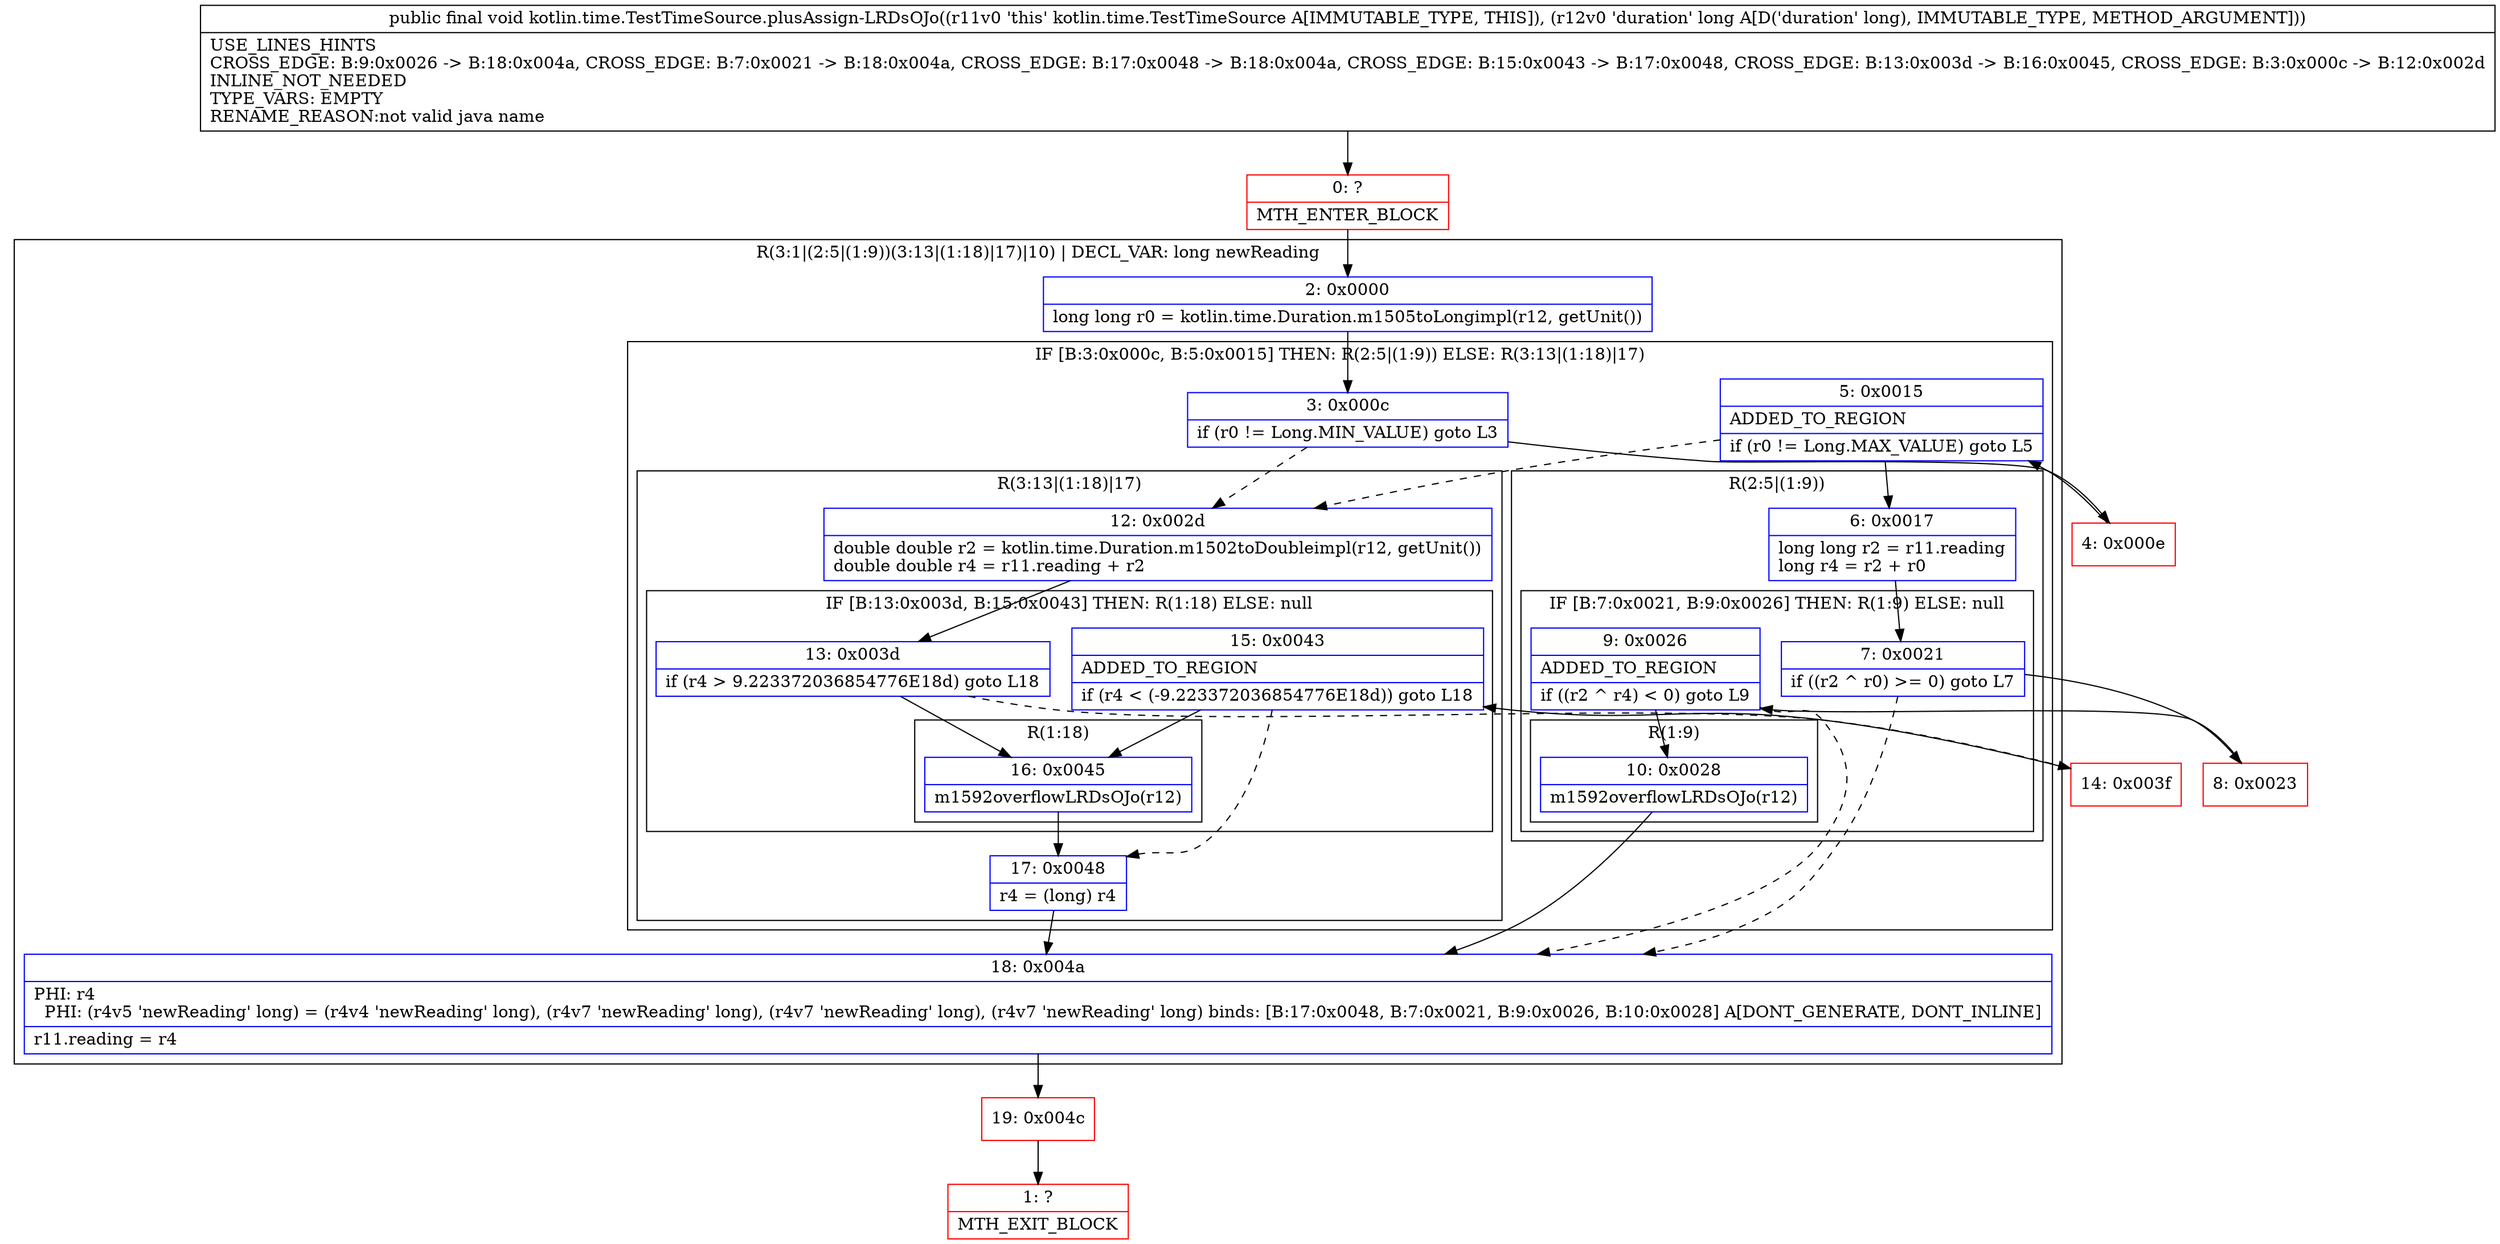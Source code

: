 digraph "CFG forkotlin.time.TestTimeSource.plusAssign\-LRDsOJo(J)V" {
subgraph cluster_Region_41217019 {
label = "R(3:1|(2:5|(1:9))(3:13|(1:18)|17)|10) | DECL_VAR: long newReading\l";
node [shape=record,color=blue];
Node_2 [shape=record,label="{2\:\ 0x0000|long long r0 = kotlin.time.Duration.m1505toLongimpl(r12, getUnit())\l}"];
subgraph cluster_IfRegion_1094722822 {
label = "IF [B:3:0x000c, B:5:0x0015] THEN: R(2:5|(1:9)) ELSE: R(3:13|(1:18)|17)";
node [shape=record,color=blue];
Node_3 [shape=record,label="{3\:\ 0x000c|if (r0 != Long.MIN_VALUE) goto L3\l}"];
Node_5 [shape=record,label="{5\:\ 0x0015|ADDED_TO_REGION\l|if (r0 != Long.MAX_VALUE) goto L5\l}"];
subgraph cluster_Region_653592748 {
label = "R(2:5|(1:9))";
node [shape=record,color=blue];
Node_6 [shape=record,label="{6\:\ 0x0017|long long r2 = r11.reading\llong r4 = r2 + r0\l}"];
subgraph cluster_IfRegion_1450441590 {
label = "IF [B:7:0x0021, B:9:0x0026] THEN: R(1:9) ELSE: null";
node [shape=record,color=blue];
Node_7 [shape=record,label="{7\:\ 0x0021|if ((r2 ^ r0) \>= 0) goto L7\l}"];
Node_9 [shape=record,label="{9\:\ 0x0026|ADDED_TO_REGION\l|if ((r2 ^ r4) \< 0) goto L9\l}"];
subgraph cluster_Region_1755341226 {
label = "R(1:9)";
node [shape=record,color=blue];
Node_10 [shape=record,label="{10\:\ 0x0028|m1592overflowLRDsOJo(r12)\l}"];
}
}
}
subgraph cluster_Region_1946020208 {
label = "R(3:13|(1:18)|17)";
node [shape=record,color=blue];
Node_12 [shape=record,label="{12\:\ 0x002d|double double r2 = kotlin.time.Duration.m1502toDoubleimpl(r12, getUnit())\ldouble double r4 = r11.reading + r2\l}"];
subgraph cluster_IfRegion_869632540 {
label = "IF [B:13:0x003d, B:15:0x0043] THEN: R(1:18) ELSE: null";
node [shape=record,color=blue];
Node_13 [shape=record,label="{13\:\ 0x003d|if (r4 \> 9.223372036854776E18d) goto L18\l}"];
Node_15 [shape=record,label="{15\:\ 0x0043|ADDED_TO_REGION\l|if (r4 \< (\-9.223372036854776E18d)) goto L18\l}"];
subgraph cluster_Region_2000323528 {
label = "R(1:18)";
node [shape=record,color=blue];
Node_16 [shape=record,label="{16\:\ 0x0045|m1592overflowLRDsOJo(r12)\l}"];
}
}
Node_17 [shape=record,label="{17\:\ 0x0048|r4 = (long) r4\l}"];
}
}
Node_18 [shape=record,label="{18\:\ 0x004a|PHI: r4 \l  PHI: (r4v5 'newReading' long) = (r4v4 'newReading' long), (r4v7 'newReading' long), (r4v7 'newReading' long), (r4v7 'newReading' long) binds: [B:17:0x0048, B:7:0x0021, B:9:0x0026, B:10:0x0028] A[DONT_GENERATE, DONT_INLINE]\l|r11.reading = r4\l}"];
}
Node_0 [shape=record,color=red,label="{0\:\ ?|MTH_ENTER_BLOCK\l}"];
Node_4 [shape=record,color=red,label="{4\:\ 0x000e}"];
Node_8 [shape=record,color=red,label="{8\:\ 0x0023}"];
Node_19 [shape=record,color=red,label="{19\:\ 0x004c}"];
Node_1 [shape=record,color=red,label="{1\:\ ?|MTH_EXIT_BLOCK\l}"];
Node_14 [shape=record,color=red,label="{14\:\ 0x003f}"];
MethodNode[shape=record,label="{public final void kotlin.time.TestTimeSource.plusAssign\-LRDsOJo((r11v0 'this' kotlin.time.TestTimeSource A[IMMUTABLE_TYPE, THIS]), (r12v0 'duration' long A[D('duration' long), IMMUTABLE_TYPE, METHOD_ARGUMENT]))  | USE_LINES_HINTS\lCROSS_EDGE: B:9:0x0026 \-\> B:18:0x004a, CROSS_EDGE: B:7:0x0021 \-\> B:18:0x004a, CROSS_EDGE: B:17:0x0048 \-\> B:18:0x004a, CROSS_EDGE: B:15:0x0043 \-\> B:17:0x0048, CROSS_EDGE: B:13:0x003d \-\> B:16:0x0045, CROSS_EDGE: B:3:0x000c \-\> B:12:0x002d\lINLINE_NOT_NEEDED\lTYPE_VARS: EMPTY\lRENAME_REASON:not valid java name\l}"];
MethodNode -> Node_0;Node_2 -> Node_3;
Node_3 -> Node_4;
Node_3 -> Node_12[style=dashed];
Node_5 -> Node_6;
Node_5 -> Node_12[style=dashed];
Node_6 -> Node_7;
Node_7 -> Node_8;
Node_7 -> Node_18[style=dashed];
Node_9 -> Node_10;
Node_9 -> Node_18[style=dashed];
Node_10 -> Node_18;
Node_12 -> Node_13;
Node_13 -> Node_14[style=dashed];
Node_13 -> Node_16;
Node_15 -> Node_16;
Node_15 -> Node_17[style=dashed];
Node_16 -> Node_17;
Node_17 -> Node_18;
Node_18 -> Node_19;
Node_0 -> Node_2;
Node_4 -> Node_5;
Node_8 -> Node_9;
Node_19 -> Node_1;
Node_14 -> Node_15;
}

